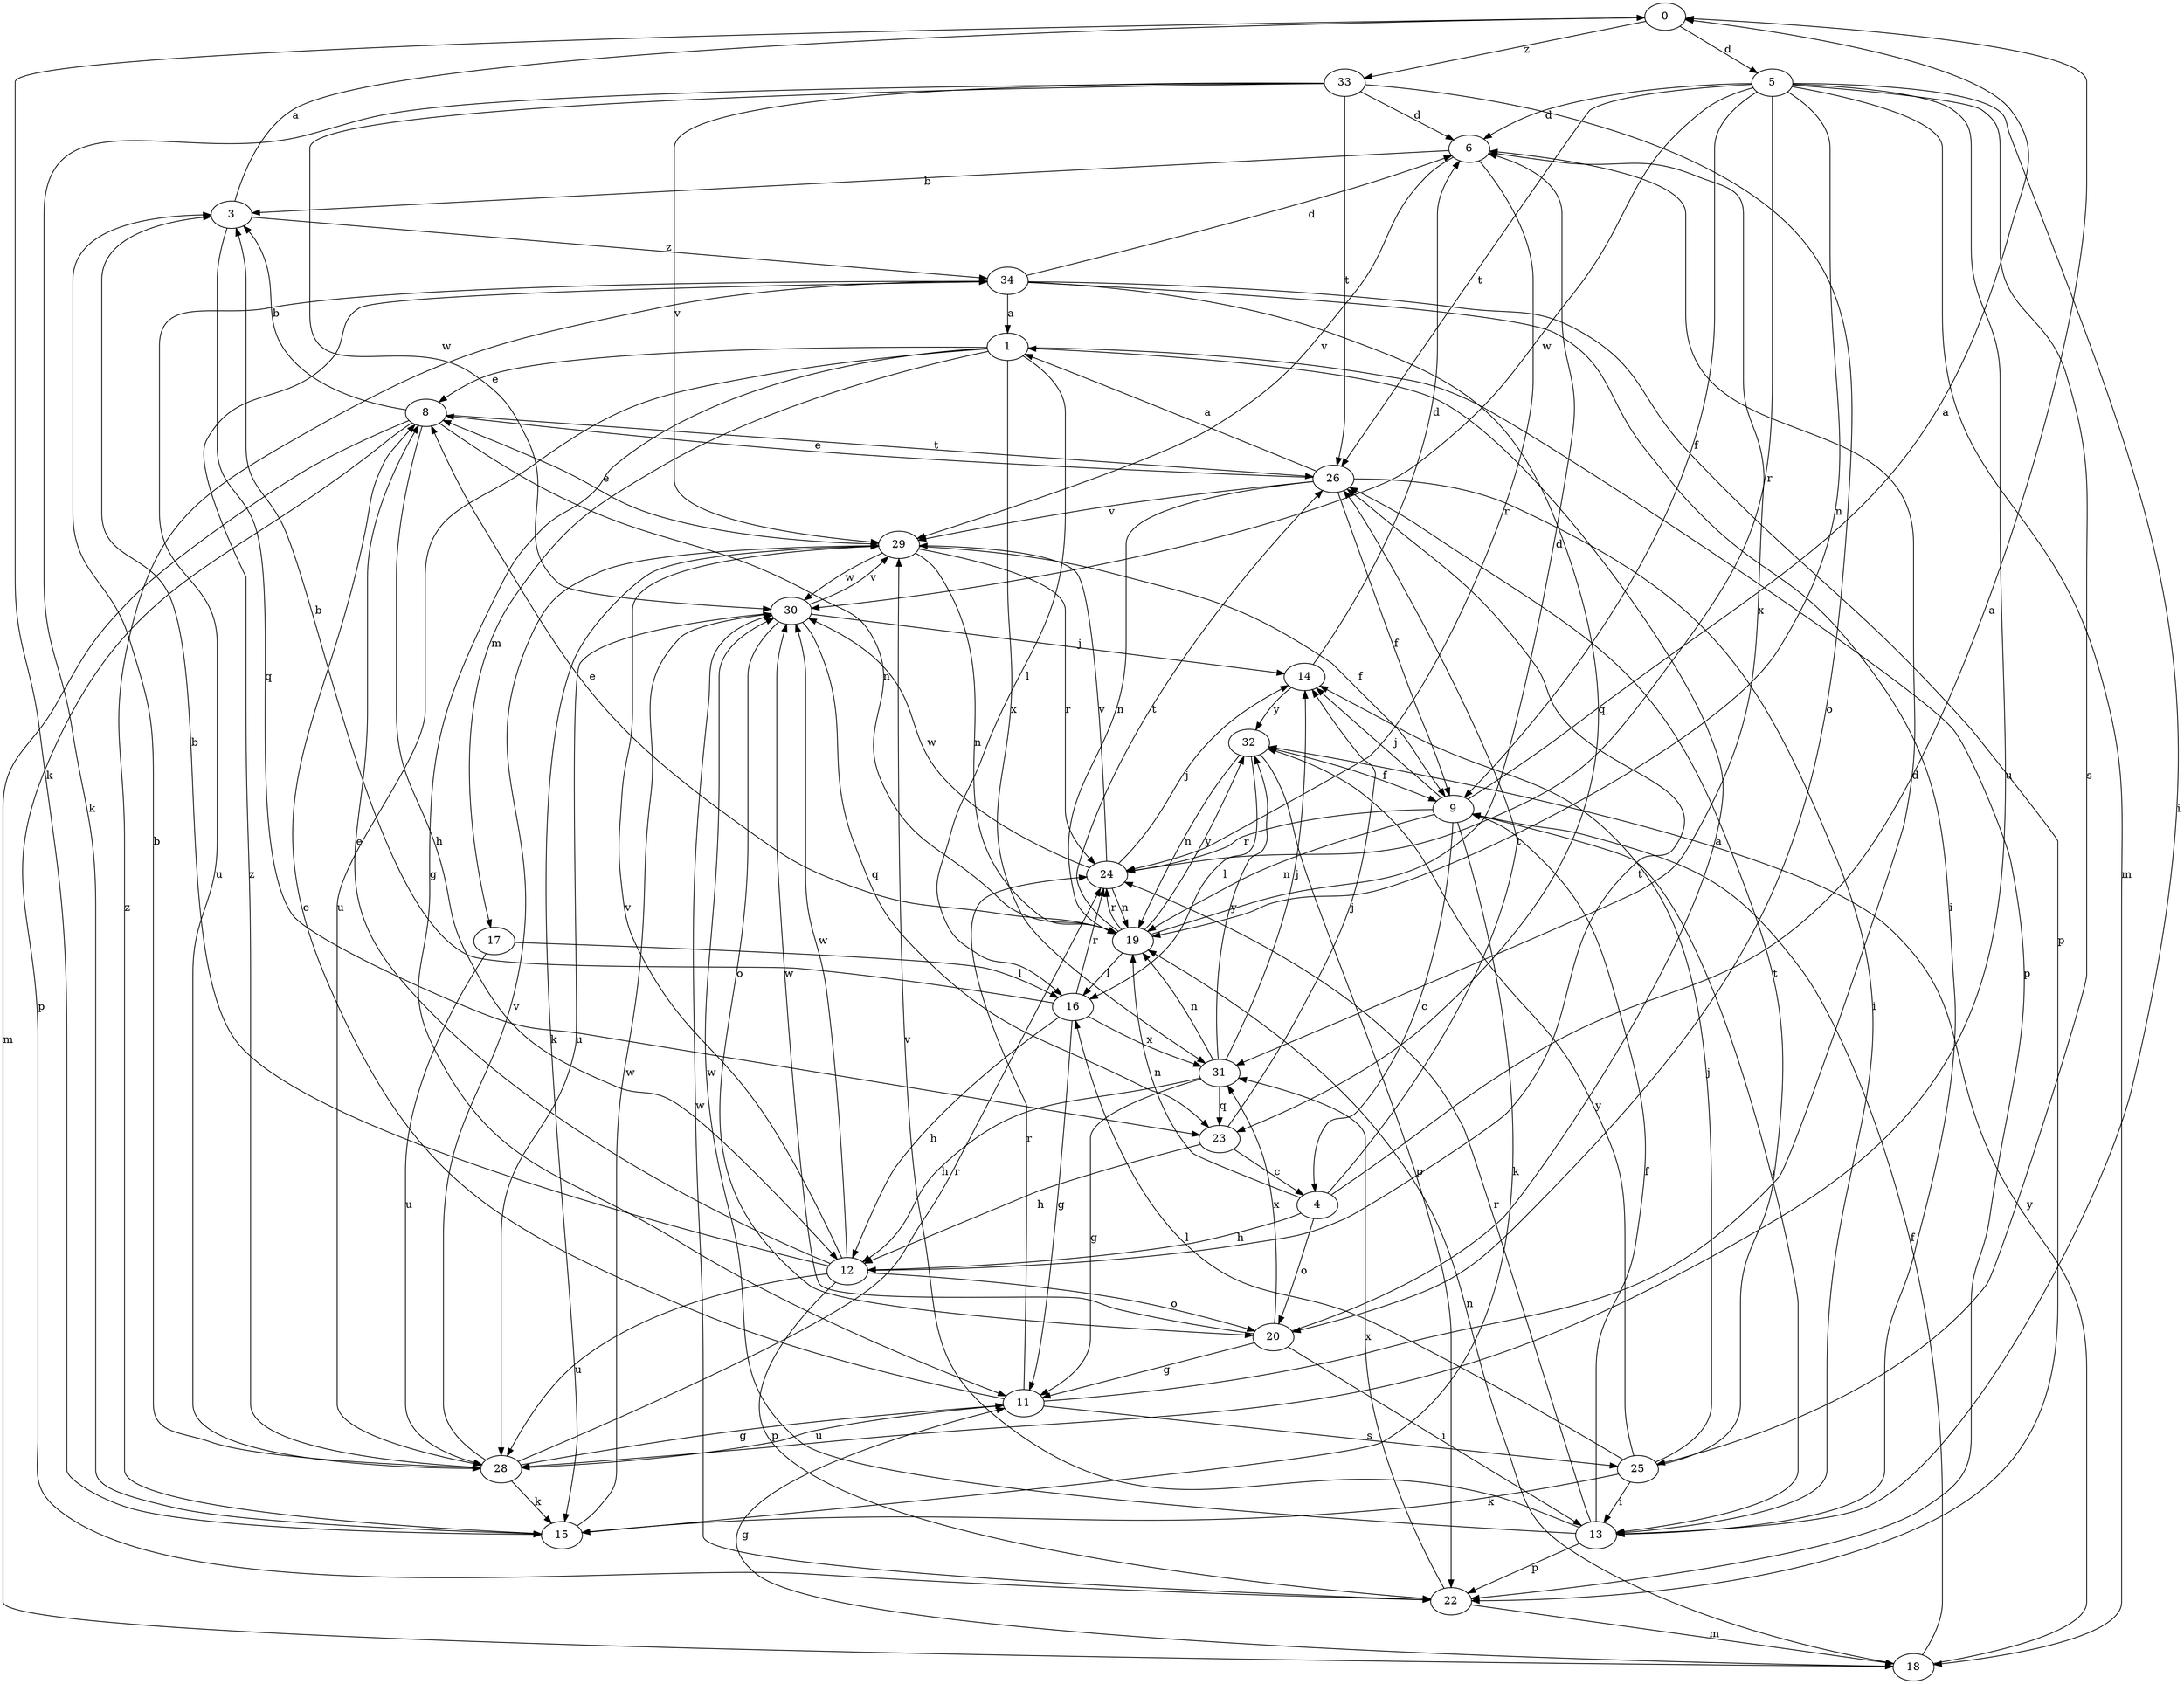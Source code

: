 strict digraph  {
0;
1;
3;
4;
5;
6;
8;
9;
11;
12;
13;
14;
15;
16;
17;
18;
19;
20;
22;
23;
24;
25;
26;
28;
29;
30;
31;
32;
33;
34;
0 -> 5  [label=d];
0 -> 15  [label=k];
0 -> 33  [label=z];
1 -> 8  [label=e];
1 -> 11  [label=g];
1 -> 16  [label=l];
1 -> 17  [label=m];
1 -> 22  [label=p];
1 -> 28  [label=u];
1 -> 31  [label=x];
3 -> 0  [label=a];
3 -> 23  [label=q];
3 -> 34  [label=z];
4 -> 0  [label=a];
4 -> 12  [label=h];
4 -> 19  [label=n];
4 -> 20  [label=o];
4 -> 26  [label=t];
5 -> 6  [label=d];
5 -> 9  [label=f];
5 -> 13  [label=i];
5 -> 18  [label=m];
5 -> 19  [label=n];
5 -> 24  [label=r];
5 -> 25  [label=s];
5 -> 26  [label=t];
5 -> 28  [label=u];
5 -> 30  [label=w];
6 -> 3  [label=b];
6 -> 24  [label=r];
6 -> 29  [label=v];
6 -> 31  [label=x];
8 -> 3  [label=b];
8 -> 12  [label=h];
8 -> 18  [label=m];
8 -> 19  [label=n];
8 -> 22  [label=p];
8 -> 26  [label=t];
9 -> 0  [label=a];
9 -> 4  [label=c];
9 -> 13  [label=i];
9 -> 14  [label=j];
9 -> 15  [label=k];
9 -> 19  [label=n];
9 -> 24  [label=r];
11 -> 6  [label=d];
11 -> 8  [label=e];
11 -> 24  [label=r];
11 -> 25  [label=s];
11 -> 28  [label=u];
12 -> 3  [label=b];
12 -> 8  [label=e];
12 -> 20  [label=o];
12 -> 22  [label=p];
12 -> 26  [label=t];
12 -> 28  [label=u];
12 -> 29  [label=v];
12 -> 30  [label=w];
13 -> 9  [label=f];
13 -> 22  [label=p];
13 -> 24  [label=r];
13 -> 29  [label=v];
13 -> 30  [label=w];
14 -> 6  [label=d];
14 -> 32  [label=y];
15 -> 30  [label=w];
15 -> 34  [label=z];
16 -> 3  [label=b];
16 -> 11  [label=g];
16 -> 12  [label=h];
16 -> 24  [label=r];
16 -> 31  [label=x];
17 -> 16  [label=l];
17 -> 28  [label=u];
18 -> 9  [label=f];
18 -> 11  [label=g];
18 -> 19  [label=n];
18 -> 32  [label=y];
19 -> 6  [label=d];
19 -> 8  [label=e];
19 -> 16  [label=l];
19 -> 24  [label=r];
19 -> 26  [label=t];
19 -> 32  [label=y];
20 -> 1  [label=a];
20 -> 11  [label=g];
20 -> 13  [label=i];
20 -> 30  [label=w];
20 -> 31  [label=x];
22 -> 18  [label=m];
22 -> 30  [label=w];
22 -> 31  [label=x];
23 -> 4  [label=c];
23 -> 12  [label=h];
23 -> 14  [label=j];
24 -> 14  [label=j];
24 -> 19  [label=n];
24 -> 29  [label=v];
24 -> 30  [label=w];
25 -> 13  [label=i];
25 -> 14  [label=j];
25 -> 15  [label=k];
25 -> 16  [label=l];
25 -> 26  [label=t];
25 -> 32  [label=y];
26 -> 1  [label=a];
26 -> 8  [label=e];
26 -> 9  [label=f];
26 -> 13  [label=i];
26 -> 19  [label=n];
26 -> 29  [label=v];
28 -> 3  [label=b];
28 -> 11  [label=g];
28 -> 15  [label=k];
28 -> 24  [label=r];
28 -> 29  [label=v];
28 -> 34  [label=z];
29 -> 8  [label=e];
29 -> 9  [label=f];
29 -> 15  [label=k];
29 -> 19  [label=n];
29 -> 24  [label=r];
29 -> 30  [label=w];
30 -> 14  [label=j];
30 -> 20  [label=o];
30 -> 23  [label=q];
30 -> 28  [label=u];
30 -> 29  [label=v];
31 -> 11  [label=g];
31 -> 12  [label=h];
31 -> 14  [label=j];
31 -> 19  [label=n];
31 -> 23  [label=q];
31 -> 32  [label=y];
32 -> 9  [label=f];
32 -> 16  [label=l];
32 -> 19  [label=n];
32 -> 22  [label=p];
33 -> 6  [label=d];
33 -> 15  [label=k];
33 -> 20  [label=o];
33 -> 26  [label=t];
33 -> 29  [label=v];
33 -> 30  [label=w];
34 -> 1  [label=a];
34 -> 6  [label=d];
34 -> 13  [label=i];
34 -> 22  [label=p];
34 -> 23  [label=q];
34 -> 28  [label=u];
}
